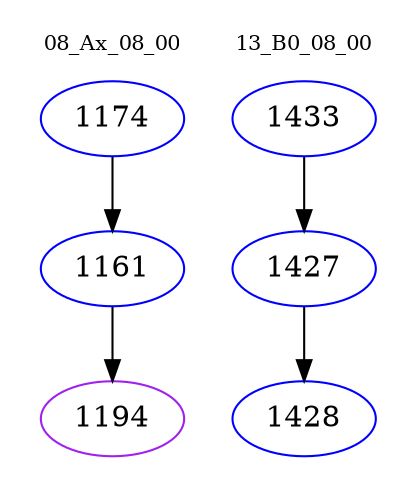 digraph{
subgraph cluster_0 {
color = white
label = "08_Ax_08_00";
fontsize=10;
T0_1174 [label="1174", color="blue"]
T0_1174 -> T0_1161 [color="black"]
T0_1161 [label="1161", color="blue"]
T0_1161 -> T0_1194 [color="black"]
T0_1194 [label="1194", color="purple"]
}
subgraph cluster_1 {
color = white
label = "13_B0_08_00";
fontsize=10;
T1_1433 [label="1433", color="blue"]
T1_1433 -> T1_1427 [color="black"]
T1_1427 [label="1427", color="blue"]
T1_1427 -> T1_1428 [color="black"]
T1_1428 [label="1428", color="blue"]
}
}
